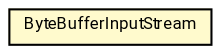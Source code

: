 #!/usr/local/bin/dot
#
# Class diagram 
# Generated by UMLGraph version R5_7_2-60-g0e99a6 (http://www.spinellis.gr/umlgraph/)
#

digraph G {
	graph [fontnames="svg"]
	edge [fontname="Roboto",fontsize=7,labelfontname="Roboto",labelfontsize=7,color="black"];
	node [fontname="Roboto",fontcolor="black",fontsize=8,shape=plaintext,margin=0,width=0,height=0];
	nodesep=0.15;
	ranksep=0.25;
	rankdir=LR;
	// de.lmu.ifi.dbs.elki.utilities.io.ByteBufferInputStream
	c2044323 [label=<<table title="de.lmu.ifi.dbs.elki.utilities.io.ByteBufferInputStream" border="0" cellborder="1" cellspacing="0" cellpadding="2" bgcolor="lemonChiffon" href="ByteBufferInputStream.html" target="_parent">
		<tr><td><table border="0" cellspacing="0" cellpadding="1">
		<tr><td align="center" balign="center"> <font face="Roboto">ByteBufferInputStream</font> </td></tr>
		</table></td></tr>
		</table>>, URL="ByteBufferInputStream.html"];
}

